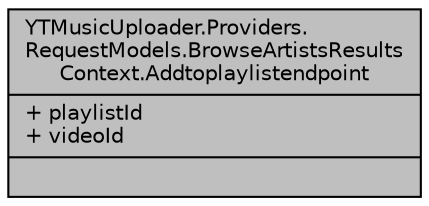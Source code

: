 digraph "YTMusicUploader.Providers.RequestModels.BrowseArtistsResultsContext.Addtoplaylistendpoint"
{
 // LATEX_PDF_SIZE
  edge [fontname="Helvetica",fontsize="10",labelfontname="Helvetica",labelfontsize="10"];
  node [fontname="Helvetica",fontsize="10",shape=record];
  Node1 [label="{YTMusicUploader.Providers.\lRequestModels.BrowseArtistsResults\lContext.Addtoplaylistendpoint\n|+ playlistId\l+ videoId\l|}",height=0.2,width=0.4,color="black", fillcolor="grey75", style="filled", fontcolor="black",tooltip=" "];
}
